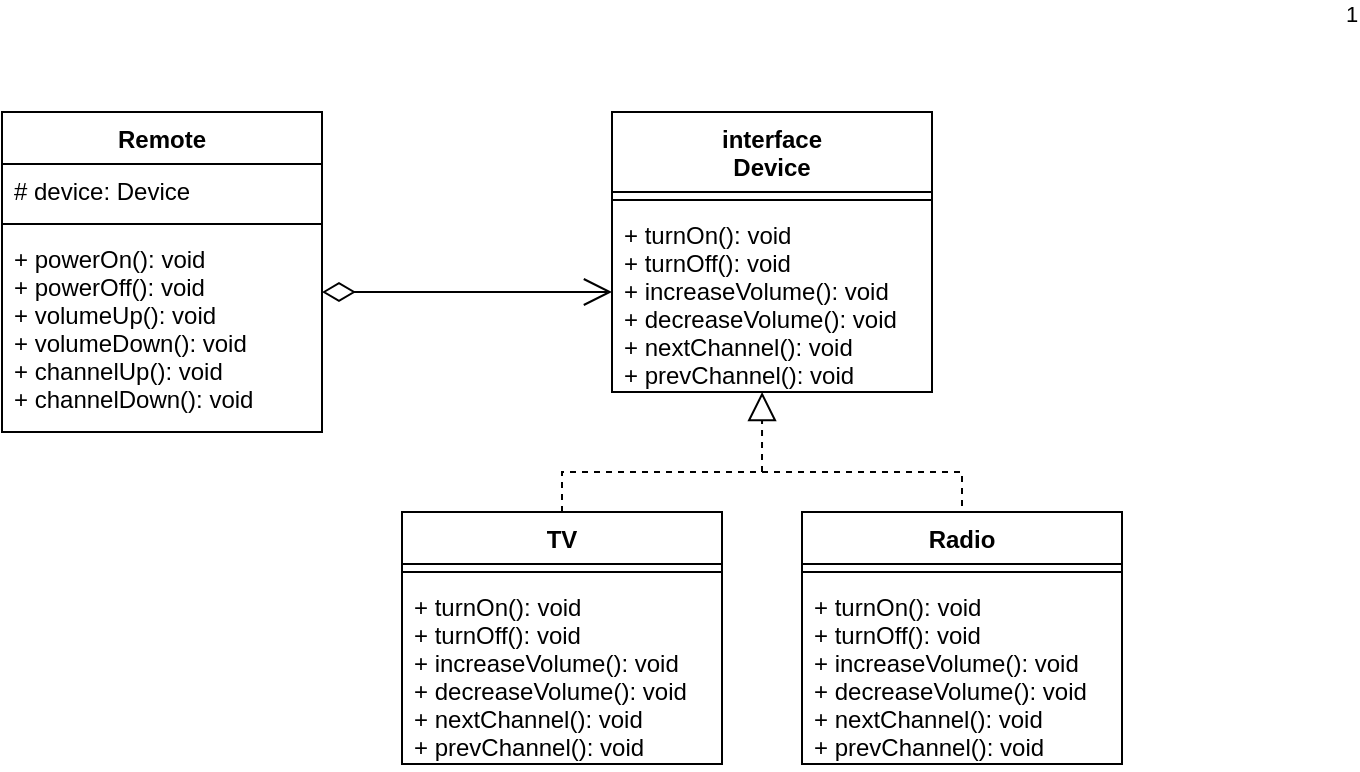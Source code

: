 <mxfile version="20.5.1" type="device"><diagram id="Vd6uJQyD9FE55nzjejfB" name="Страница 1"><mxGraphModel dx="1203" dy="658" grid="1" gridSize="10" guides="1" tooltips="1" connect="1" arrows="1" fold="1" page="1" pageScale="1" pageWidth="413" pageHeight="291" math="0" shadow="0"><root><mxCell id="0"/><mxCell id="1" parent="0"/><mxCell id="BqEYyZY4G-VhKAfrxXbB-1" value="Remote" style="swimlane;fontStyle=1;align=center;verticalAlign=top;childLayout=stackLayout;horizontal=1;startSize=26;horizontalStack=0;resizeParent=1;resizeParentMax=0;resizeLast=0;collapsible=1;marginBottom=0;" vertex="1" parent="1"><mxGeometry x="110" y="110" width="160" height="160" as="geometry"/></mxCell><mxCell id="BqEYyZY4G-VhKAfrxXbB-2" value="# device: Device" style="text;strokeColor=none;fillColor=none;align=left;verticalAlign=top;spacingLeft=4;spacingRight=4;overflow=hidden;rotatable=0;points=[[0,0.5],[1,0.5]];portConstraint=eastwest;" vertex="1" parent="BqEYyZY4G-VhKAfrxXbB-1"><mxGeometry y="26" width="160" height="26" as="geometry"/></mxCell><mxCell id="BqEYyZY4G-VhKAfrxXbB-3" value="" style="line;strokeWidth=1;fillColor=none;align=left;verticalAlign=middle;spacingTop=-1;spacingLeft=3;spacingRight=3;rotatable=0;labelPosition=right;points=[];portConstraint=eastwest;strokeColor=inherit;" vertex="1" parent="BqEYyZY4G-VhKAfrxXbB-1"><mxGeometry y="52" width="160" height="8" as="geometry"/></mxCell><mxCell id="BqEYyZY4G-VhKAfrxXbB-4" value="+ powerOn(): void&#10;+ powerOff(): void&#10;+ volumeUp(): void&#10;+ volumeDown(): void&#10;+ channelUp(): void&#10;+ channelDown(): void" style="text;strokeColor=none;fillColor=none;align=left;verticalAlign=top;spacingLeft=4;spacingRight=4;overflow=hidden;rotatable=0;points=[[0,0.5],[1,0.5]];portConstraint=eastwest;" vertex="1" parent="BqEYyZY4G-VhKAfrxXbB-1"><mxGeometry y="60" width="160" height="100" as="geometry"/></mxCell><mxCell id="BqEYyZY4G-VhKAfrxXbB-5" value="interface&#10;Device" style="swimlane;fontStyle=1;align=center;verticalAlign=top;childLayout=stackLayout;horizontal=1;startSize=40;horizontalStack=0;resizeParent=1;resizeParentMax=0;resizeLast=0;collapsible=1;marginBottom=0;" vertex="1" parent="1"><mxGeometry x="415" y="110" width="160" height="140" as="geometry"/></mxCell><mxCell id="BqEYyZY4G-VhKAfrxXbB-7" value="" style="line;strokeWidth=1;fillColor=none;align=left;verticalAlign=middle;spacingTop=-1;spacingLeft=3;spacingRight=3;rotatable=0;labelPosition=right;points=[];portConstraint=eastwest;strokeColor=inherit;" vertex="1" parent="BqEYyZY4G-VhKAfrxXbB-5"><mxGeometry y="40" width="160" height="8" as="geometry"/></mxCell><mxCell id="BqEYyZY4G-VhKAfrxXbB-8" value="+ turnOn(): void&#10;+ turnOff(): void&#10;+ increaseVolume(): void&#10;+ decreaseVolume(): void&#10;+ nextChannel(): void&#10;+ prevChannel(): void" style="text;strokeColor=none;fillColor=none;align=left;verticalAlign=top;spacingLeft=4;spacingRight=4;overflow=hidden;rotatable=0;points=[[0,0.5],[1,0.5]];portConstraint=eastwest;" vertex="1" parent="BqEYyZY4G-VhKAfrxXbB-5"><mxGeometry y="48" width="160" height="92" as="geometry"/></mxCell><mxCell id="BqEYyZY4G-VhKAfrxXbB-9" value="TV" style="swimlane;fontStyle=1;align=center;verticalAlign=top;childLayout=stackLayout;horizontal=1;startSize=26;horizontalStack=0;resizeParent=1;resizeParentMax=0;resizeLast=0;collapsible=1;marginBottom=0;" vertex="1" parent="1"><mxGeometry x="310" y="310" width="160" height="126" as="geometry"/></mxCell><mxCell id="BqEYyZY4G-VhKAfrxXbB-10" value="" style="line;strokeWidth=1;fillColor=none;align=left;verticalAlign=middle;spacingTop=-1;spacingLeft=3;spacingRight=3;rotatable=0;labelPosition=right;points=[];portConstraint=eastwest;strokeColor=inherit;" vertex="1" parent="BqEYyZY4G-VhKAfrxXbB-9"><mxGeometry y="26" width="160" height="8" as="geometry"/></mxCell><mxCell id="BqEYyZY4G-VhKAfrxXbB-11" value="+ turnOn(): void&#10;+ turnOff(): void&#10;+ increaseVolume(): void&#10;+ decreaseVolume(): void&#10;+ nextChannel(): void&#10;+ prevChannel(): void" style="text;strokeColor=none;fillColor=none;align=left;verticalAlign=top;spacingLeft=4;spacingRight=4;overflow=hidden;rotatable=0;points=[[0,0.5],[1,0.5]];portConstraint=eastwest;" vertex="1" parent="BqEYyZY4G-VhKAfrxXbB-9"><mxGeometry y="34" width="160" height="92" as="geometry"/></mxCell><mxCell id="BqEYyZY4G-VhKAfrxXbB-12" value="Radio" style="swimlane;fontStyle=1;align=center;verticalAlign=top;childLayout=stackLayout;horizontal=1;startSize=26;horizontalStack=0;resizeParent=1;resizeParentMax=0;resizeLast=0;collapsible=1;marginBottom=0;" vertex="1" parent="1"><mxGeometry x="510" y="310" width="160" height="126" as="geometry"/></mxCell><mxCell id="BqEYyZY4G-VhKAfrxXbB-13" value="" style="line;strokeWidth=1;fillColor=none;align=left;verticalAlign=middle;spacingTop=-1;spacingLeft=3;spacingRight=3;rotatable=0;labelPosition=right;points=[];portConstraint=eastwest;strokeColor=inherit;" vertex="1" parent="BqEYyZY4G-VhKAfrxXbB-12"><mxGeometry y="26" width="160" height="8" as="geometry"/></mxCell><mxCell id="BqEYyZY4G-VhKAfrxXbB-14" value="+ turnOn(): void&#10;+ turnOff(): void&#10;+ increaseVolume(): void&#10;+ decreaseVolume(): void&#10;+ nextChannel(): void&#10;+ prevChannel(): void" style="text;strokeColor=none;fillColor=none;align=left;verticalAlign=top;spacingLeft=4;spacingRight=4;overflow=hidden;rotatable=0;points=[[0,0.5],[1,0.5]];portConstraint=eastwest;" vertex="1" parent="BqEYyZY4G-VhKAfrxXbB-12"><mxGeometry y="34" width="160" height="92" as="geometry"/></mxCell><mxCell id="BqEYyZY4G-VhKAfrxXbB-15" value="" style="endArrow=block;dashed=1;endFill=0;endSize=12;html=1;rounded=0;exitX=0.5;exitY=0;exitDx=0;exitDy=0;entryX=0.469;entryY=1;entryDx=0;entryDy=0;entryPerimeter=0;" edge="1" parent="1" source="BqEYyZY4G-VhKAfrxXbB-9" target="BqEYyZY4G-VhKAfrxXbB-8"><mxGeometry width="160" relative="1" as="geometry"><mxPoint x="330" y="290" as="sourcePoint"/><mxPoint x="490" y="290" as="targetPoint"/><Array as="points"><mxPoint x="390" y="290"/><mxPoint x="490" y="290"/></Array></mxGeometry></mxCell><mxCell id="BqEYyZY4G-VhKAfrxXbB-16" value="" style="endArrow=none;dashed=1;html=1;rounded=0;entryX=0.5;entryY=0;entryDx=0;entryDy=0;" edge="1" parent="1" target="BqEYyZY4G-VhKAfrxXbB-12"><mxGeometry width="50" height="50" relative="1" as="geometry"><mxPoint x="490" y="290" as="sourcePoint"/><mxPoint x="570" y="310" as="targetPoint"/><Array as="points"><mxPoint x="590" y="290"/></Array></mxGeometry></mxCell><mxCell id="BqEYyZY4G-VhKAfrxXbB-18" value="1" style="endArrow=open;html=1;endSize=12;startArrow=diamondThin;startSize=14;startFill=0;edgeStyle=orthogonalEdgeStyle;align=left;verticalAlign=bottom;rounded=0;" edge="1" parent="1"><mxGeometry x="1" y="387" relative="1" as="geometry"><mxPoint x="270" y="200" as="sourcePoint"/><mxPoint x="415" y="200" as="targetPoint"/><mxPoint x="365" y="257" as="offset"/></mxGeometry></mxCell></root></mxGraphModel></diagram></mxfile>